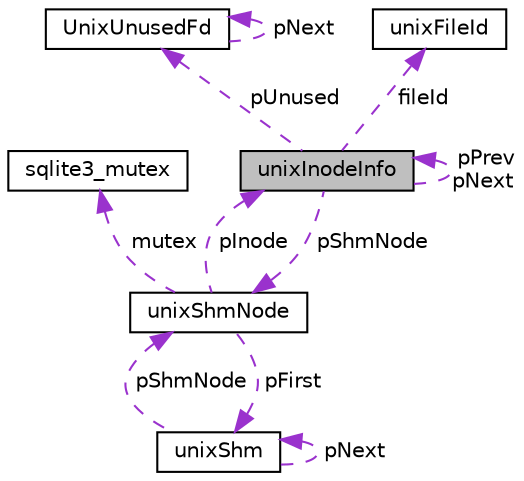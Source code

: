 digraph G
{
 // INTERACTIVE_SVG=YES
  edge [fontname="Helvetica",fontsize="10",labelfontname="Helvetica",labelfontsize="10"];
  node [fontname="Helvetica",fontsize="10",shape=record];
  Node1 [label="unixInodeInfo",height=0.2,width=0.4,color="black", fillcolor="grey75", style="filled" fontcolor="black"];
  Node2 -> Node1 [dir="back",color="darkorchid3",fontsize="10",style="dashed",label=" pUnused" ,fontname="Helvetica"];
  Node2 [label="UnixUnusedFd",height=0.2,width=0.4,color="black", fillcolor="white", style="filled",URL="$dd/d77/struct_unix_unused_fd.html"];
  Node2 -> Node2 [dir="back",color="darkorchid3",fontsize="10",style="dashed",label=" pNext" ,fontname="Helvetica"];
  Node1 -> Node1 [dir="back",color="darkorchid3",fontsize="10",style="dashed",label=" pPrev\npNext" ,fontname="Helvetica"];
  Node3 -> Node1 [dir="back",color="darkorchid3",fontsize="10",style="dashed",label=" fileId" ,fontname="Helvetica"];
  Node3 [label="unixFileId",height=0.2,width=0.4,color="black", fillcolor="white", style="filled",URL="$d2/d56/structunix_file_id.html"];
  Node4 -> Node1 [dir="back",color="darkorchid3",fontsize="10",style="dashed",label=" pShmNode" ,fontname="Helvetica"];
  Node4 [label="unixShmNode",height=0.2,width=0.4,color="black", fillcolor="white", style="filled",URL="$d4/db1/structunix_shm_node.html"];
  Node5 -> Node4 [dir="back",color="darkorchid3",fontsize="10",style="dashed",label=" mutex" ,fontname="Helvetica"];
  Node5 [label="sqlite3_mutex",height=0.2,width=0.4,color="black", fillcolor="white", style="filled",URL="$d5/d3c/structsqlite3__mutex.html"];
  Node6 -> Node4 [dir="back",color="darkorchid3",fontsize="10",style="dashed",label=" pFirst" ,fontname="Helvetica"];
  Node6 [label="unixShm",height=0.2,width=0.4,color="black", fillcolor="white", style="filled",URL="$d6/d7e/structunix_shm.html"];
  Node6 -> Node6 [dir="back",color="darkorchid3",fontsize="10",style="dashed",label=" pNext" ,fontname="Helvetica"];
  Node4 -> Node6 [dir="back",color="darkorchid3",fontsize="10",style="dashed",label=" pShmNode" ,fontname="Helvetica"];
  Node1 -> Node4 [dir="back",color="darkorchid3",fontsize="10",style="dashed",label=" pInode" ,fontname="Helvetica"];
}
